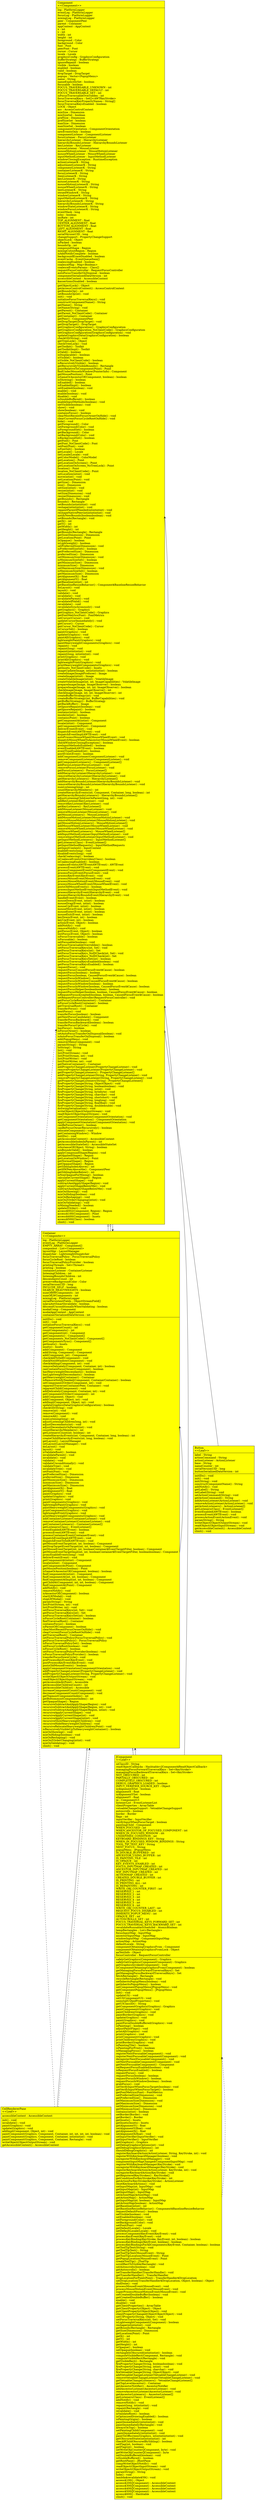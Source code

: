digraph G {

fontname = "Bitstream Vera Sans"
fontsize = 8
rankdir=BT

node [shape = "record" color = "#000000" fillcolor = "#ffff00" style="filled"]
ClassTContainer [label = "{Container\l\<\<Composite\>\>\l|log : PlatformLogger\leventLog : PlatformLogger\lEMPTY_ARRAY : Component[]\lcomponent : List\<Component\>\llayoutMgr : LayoutManager\ldispatcher : LightweightDispatcher\lfocusTraversalPolicy : FocusTraversalPolicy\lfocusCycleRoot : boolean\lfocusTraversalPolicyProvider : boolean\lprintingThreads : Set\<Thread\>\lprinting : boolean\lcontainerListener : ContainerListener\llisteningChildren : int\llisteningBoundsChildren : int\ldescendantsCount : int\lpreserveBackgroundColor : Color\lserialVersionUID : long\lINCLUDE_SELF : boolean\lSEARCH_HEAVYWEIGHTS : boolean\lnumOfHWComponents : int\lnumOfLWComponents : int\lmixingLog : PlatformLogger\lserialPersistentFields : ObjectStreamField[]\lisJavaAwtSmartInvalidate : boolean\ldescendUnconditionallyWhenValidating : boolean\lmodalComp : Component\lmodalAppContext : AppContext\lcontainerSerializedDataVersion : int\l|initIDs() : void\linit() : void\linitializeFocusTraversalKeys() : void\lgetComponentCount() : int\lcountComponents() : int\lgetComponent(int) : Component\lgetComponents() : Component[]\lgetComponents_NoClientCode() : Component[]\lgetComponentsSync() : Component[]\lgetInsets() : Insets\linsets() : Insets\ladd(Component) : Component\ladd(String, Component) : Component\ladd(Component, int) : Component\lcheckAddToSelf(Component) : void\lcheckNotAWindow(Component) : void\lcheckAdding(Component, int) : void\lremoveDelicately(Component, Container, int) : boolean\lcanContainFocusOwner(Component) : boolean\lhasHeavyweightDescendants() : boolean\lhasLightweightDescendants() : boolean\lgetHeavyweightContainer() : Container\lisRemoveNotifyNeeded(Component, ContainerContainer) : boolean\lsetComponentZOrder(Component, int) : void\lreparentTraverse(ContainerPeer, Container) : void\lreparentChild(Component) : void\laddDelicately(Component, Container, int) : void\lgetComponentZOrder(Component) : int\ladd(Component, Object) : void\ladd(Component, Object, int) : void\laddImpl(Component, Object, int) : void\lupdateGraphicsData(GraphicsConfiguration) : boolean\lcheckGD(String) : void\lremove(int) : void\lremove(Component) : void\lremoveAll() : void\lnumListening(long) : int\ladjustListeningChildren(long, int) : void\ladjustDescendants(int) : void\ladjustDecendantsOnParent(int) : void\lcountHierarchyMembers() : int\lgetListenersCount(int, boolean) : int\lcreateHierarchyEvents(int, Component, Container, long, boolean) : int\lcreateChildHierarchyEvents(int, long, boolean) : void\lgetLayout() : LayoutManager\lsetLayout(LayoutManager) : void\ldoLayout() : void\llayout() : void\lisValidateRoot() : boolean\linvalidateParent() : void\linvalidate() : void\lvalidate() : void\lvalidateUnconditionally() : void\lvalidateTree() : void\linvalidateTree() : void\lsetFont(Font) : void\lgetPreferredSize() : Dimension\lpreferredSize() : Dimension\lgetMinimumSize() : Dimension\lminimumSize() : Dimension\lgetMaximumSize() : Dimension\lgetAlignmentX() : float\lgetAlignmentY() : float\lpaint(Graphics) : void\lupdate(Graphics) : void\lprint(Graphics) : void\lpaintComponents(Graphics) : void\llightweightPaint(Graphics) : void\lpaintHeavyweightComponents(Graphics) : void\lprintComponents(Graphics) : void\llightweightPrint(Graphics) : void\lprintHeavyweightComponents(Graphics) : void\laddContainerListener(ContainerListener) : void\lremoveContainerListener(ContainerListener) : void\lgetContainerListeners() : ContainerListener[]\lgetListeners(Class) : EventListener[]\leventEnabled(AWTEvent) : boolean\lprocessEvent(AWTEvent) : void\lprocessContainerEvent(ContainerEvent) : void\ldispatchEventImpl(AWTEvent) : void\ldispatchEventToSelf(AWTEvent) : void\lgetMouseEventTarget(int, int, boolean) : Component\lgetDropTargetEventTarget(int, int, boolean) : Component\lgetMouseEventTarget(int, int, booleanContainer$EventTargetFilter, boolean) : Component\lgetMouseEventTargetImpl(int, int, booleanContainer$EventTargetFilter, booleanboolean) : Component\lproxyEnableEvents(long) : void\ldeliverEvent(Event) : void\lgetComponentAt(intint) : Component\llocate(intint) : Component\lgetComponentAt(Point) : Component\lgetMousePosition(boolean) : Point\lisSameOrAncestorOf(Component, boolean) : boolean\lfindComponentAt(intint) : Component\lfindComponentAt(int, int, boolean) : Component\lfindComponentAtImpl(int, int, boolean) : Component\lgetChildAt(Component, int, int, boolean) : Component\lfindComponentAt(Point) : Component\laddNotify() : void\lremoveNotify() : void\lisAncestorOf(Component) : boolean\lstartLWModal() : void\lstopLWModal() : void\lparamString() : String\llist(PrintStream, int) : void\llist(PrintWriter, int) : void\lsetFocusTraversalKeys(int, Set) : void\lgetFocusTraversalKeys(int) : Set\lareFocusTraversalKeysSet(int) : boolean\lisFocusCycleRoot(Container) : boolean\lfindTraversalRoot() : Container\lcontainsFocus() : boolean\lisParentOf(Component) : boolean\lclearMostRecentFocusOwnerOnHide() : void\lclearCurrentFocusCycleRootOnHide() : void\lgetTraversalRoot() : Container\lsetFocusTraversalPolicy(FocusTraversalPolicy) : void\lgetFocusTraversalPolicy() : FocusTraversalPolicy\lisFocusTraversalPolicySet() : boolean\lsetFocusCycleRoot(boolean) : void\lisFocusCycleRoot() : boolean\lsetFocusTraversalPolicyProvider(boolean) : void\lisFocusTraversalPolicyProvider() : boolean\ltransferFocusDownCycle() : void\lpreProcessKeyEvent(KeyEvent) : void\lpostProcessKeyEvent(KeyEvent) : void\lpostsOldMouseEvents() : boolean\lapplyComponentOrientation(ComponentOrientation) : void\laddPropertyChangeListener(PropertyChangeListener) : void\laddPropertyChangeListener(String, PropertyChangeListener) : void\lwriteObject(ObjectOutputStream) : void\lreadObject(ObjectInputStream) : void\lgetAccessibleAt(Point) : Accessible\lgetAccessibleChildrenCount() : int\lgetAccessibleChild(int) : Accessible\lincreaseComponentCount(Component) : void\ldecreaseComponentCount(Component) : void\lgetTopmostComponentIndex() : int\lgetBottommostComponentIndex() : int\lgetOpaqueShape() : Region\lrecursiveSubtractAndApplyShape(Region) : void\lrecursiveSubtractAndApplyShape(Region, int) : void\lrecursiveSubtractAndApplyShape(Region, intint) : void\lrecursiveApplyCurrentShape() : void\lrecursiveApplyCurrentShape(int) : void\lrecursiveApplyCurrentShape(intint) : void\lrecursiveShowHeavyweightChildren() : void\lrecursiveHideHeavyweightChildren() : void\lrecursiveRelocateHeavyweightChildren(Point) : void\lisRecursivelyVisibleUpToHeavyweightContainer() : boolean\lmixOnShowing() : void\lmixOnHiding(boolean) : void\lmixOnReshaping() : void\lmixOnZOrderChanging(intint) : void\lmixOnValidating() : void\lclinit() : void\l}"]
node [shape = "record" color = "#000000" fillcolor = "#ffff00" style="filled"]
ClassTComponent [label = "{Component\l\<\<Component\>\>\l|log : PlatformLogger\leventLog : PlatformLogger\lfocusLog : PlatformLogger\lmixingLog : PlatformLogger\lpeer : ComponentPeer\lparent : Container\lappContext : AppContext\lx : int\ly : int\lwidth : int\lheight : int\lforeground : Color\lbackground : Color\lfont : Font\lpeerFont : Font\lcursor : Cursor\llocale : Locale\lgraphicsConfig : GraphicsConfiguration\lbufferStrategy : BufferStrategy\lignoreRepaint : boolean\lvisible : boolean\lenabled : boolean\lvalid : boolean\ldropTarget : DropTarget\lpopups : Vector\<PopupMenu\>\lname : String\lnameExplicitlySet : boolean\lfocusable : boolean\lFOCUS_TRAVERSABLE_UNKNOWN : int\lFOCUS_TRAVERSABLE_DEFAULT : int\lFOCUS_TRAVERSABLE_SET : int\lisFocusTraversableOverridden : int\lfocusTraversalKeys : Set[]\<AWTKeyStroke\>\lfocusTraversalKeyPropertyNames : String[]\lfocusTraversalKeysEnabled : boolean\lLOCK : Object\lacc : AccessControlContext\lminSize : Dimension\lminSizeSet : boolean\lprefSize : Dimension\lprefSizeSet : boolean\lmaxSize : Dimension\lmaxSizeSet : boolean\lcomponentOrientation : ComponentOrientation\lnewEventsOnly : boolean\lcomponentListener : ComponentListener\lfocusListener : FocusListener\lhierarchyListener : HierarchyListener\lhierarchyBoundsListener : HierarchyBoundsListener\lkeyListener : KeyListener\lmouseListener : MouseListener\lmouseMotionListener : MouseMotionListener\lmouseWheelListener : MouseWheelListener\linputMethodListener : InputMethodListener\lwindowClosingException : RuntimeException\lactionListenerK : String\ladjustmentListenerK : String\lcomponentListenerK : String\lcontainerListenerK : String\lfocusListenerK : String\litemListenerK : String\lkeyListenerK : String\lmouseListenerK : String\lmouseMotionListenerK : String\lmouseWheelListenerK : String\ltextListenerK : String\lownedWindowK : String\lwindowListenerK : String\linputMethodListenerK : String\lhierarchyListenerK : String\lhierarchyBoundsListenerK : String\lwindowStateListenerK : String\lwindowFocusListenerK : String\leventMask : long\lisInc : boolean\lincRate : int\lTOP_ALIGNMENT : float\lCENTER_ALIGNMENT : float\lBOTTOM_ALIGNMENT : float\lLEFT_ALIGNMENT : float\lRIGHT_ALIGNMENT : float\lserialVersionUID : long\lchangeSupport : PropertyChangeSupport\lobjectLock : Object\lisPacked : boolean\lboundsOp : int\lcompoundShape : Region\lmixingCutoutRegion : Region\lisAddNotifyComplete : boolean\lbackgroundEraseDisabled : boolean\leventCache : EventQueueItem[]\lcoalescingEnabled : boolean\lcoalesceMap : Map\<Boolean\>\lcoalesceEventsParams : Class[]\lrequestFocusController : RequestFocusController\lautoFocusTransferOnDisposal : boolean\lcomponentSerializedDataVersion : int\laccessibleContext : AccessibleContext\l$assertionsDisabled : boolean\l|getObjectLock() : Object\lgetAccessControlContext() : AccessControlContext\lgetBoundsOp() : int\lsetBoundsOp(int) : void\linit() : void\linitializeFocusTraversalKeys() : void\lconstructComponentName() : String\lgetName() : String\lsetName(String) : void\lgetParent() : Container\lgetParent_NoClientCode() : Container\lgetContainer() : Container\lgetPeer() : ComponentPeer\lsetDropTarget(DropTarget) : void\lgetDropTarget() : DropTarget\lgetGraphicsConfiguration() : GraphicsConfiguration\lgetGraphicsConfiguration_NoClientCode() : GraphicsConfiguration\lsetGraphicsConfiguration(GraphicsConfiguration) : void\lupdateGraphicsData(GraphicsConfiguration) : boolean\lcheckGD(String) : void\lgetTreeLock() : Object\lcheckTreeLock() : void\lgetToolkit() : Toolkit\lgetToolkitImpl() : Toolkit\lisValid() : boolean\lisDisplayable() : boolean\lisVisible() : boolean\lisVisible_NoClientCode() : boolean\lisRecursivelyVisible() : boolean\lgetRecursivelyVisibleBounds() : Rectangle\lpointRelativeToComponent(Point) : Point\lfindUnderMouseInWindow(PointerInfo) : Component\lgetMousePosition() : Point\lisSameOrAncestorOf(Component, boolean) : boolean\lisShowing() : boolean\lisEnabled() : boolean\lisEnabledImpl() : boolean\lsetEnabled(boolean) : void\lenable() : void\lenable(boolean) : void\ldisable() : void\lisDoubleBuffered() : boolean\lenableInputMethods(boolean) : void\lsetVisible(boolean) : void\lshow() : void\lshow(boolean) : void\lcontainsFocus() : boolean\lclearMostRecentFocusOwnerOnHide() : void\lclearCurrentFocusCycleRootOnHide() : void\lhide() : void\lgetForeground() : Color\lsetForeground(Color) : void\lisForegroundSet() : boolean\lgetBackground() : Color\lsetBackground(Color) : void\lisBackgroundSet() : boolean\lgetFont() : Font\lgetFont_NoClientCode() : Font\lsetFont(Font) : void\lisFontSet() : boolean\lgetLocale() : Locale\lsetLocale(Locale) : void\lgetColorModel() : ColorModel\lgetLocation() : Point\lgetLocationOnScreen() : Point\lgetLocationOnScreen_NoTreeLock() : Point\llocation() : Point\llocation_NoClientCode() : Point\lsetLocation(intint) : void\lmove(intint) : void\lsetLocation(Point) : void\lgetSize() : Dimension\lsize() : Dimension\lsetSize(intint) : void\lresize(intint) : void\lsetSize(Dimension) : void\lresize(Dimension) : void\lgetBounds() : Rectangle\lbounds() : Rectangle\lsetBounds(intintintint) : void\lreshape(intintintint) : void\lrepaintParentIfNeeded(intintintint) : void\lreshapeNativePeer(intintintintint) : void\lnotifyNewBounds(booleanboolean) : void\lsetBounds(Rectangle) : void\lgetX() : int\lgetY() : int\lgetWidth() : int\lgetHeight() : int\lgetBounds(Rectangle) : Rectangle\lgetSize(Dimension) : Dimension\lgetLocation(Point) : Point\lisOpaque() : boolean\lisLightweight() : boolean\lsetPreferredSize(Dimension) : void\lisPreferredSizeSet() : boolean\lgetPreferredSize() : Dimension\lpreferredSize() : Dimension\lsetMinimumSize(Dimension) : void\lisMinimumSizeSet() : boolean\lgetMinimumSize() : Dimension\lminimumSize() : Dimension\lsetMaximumSize(Dimension) : void\lisMaximumSizeSet() : boolean\lgetMaximumSize() : Dimension\lgetAlignmentX() : float\lgetAlignmentY() : float\lgetBaseline(intint) : int\lgetBaselineResizeBehavior() : Component$BaselineResizeBehavior\ldoLayout() : void\llayout() : void\lvalidate() : void\linvalidate() : void\linvalidateParent() : void\linvalidateIfValid() : void\lrevalidate() : void\lrevalidateSynchronously() : void\lgetGraphics() : Graphics\lgetGraphics_NoClientCode() : Graphics\lgetFontMetrics(Font) : FontMetrics\lsetCursor(Cursor) : void\lupdateCursorImmediately() : void\lgetCursor() : Cursor\lgetCursor_NoClientCode() : Cursor\lisCursorSet() : boolean\lpaint(Graphics) : void\lupdate(Graphics) : void\lpaintAll(Graphics) : void\llightweightPaint(Graphics) : void\lpaintHeavyweightComponents(Graphics) : void\lrepaint() : void\lrepaint(long) : void\lrepaint(intintintint) : void\lrepaint(long, intintintint) : void\lprint(Graphics) : void\lprintAll(Graphics) : void\llightweightPrint(Graphics) : void\lprintHeavyweightComponents(Graphics) : void\lgetInsets_NoClientCode() : Insets\limageUpdate(Image, intintintintint) : boolean\lcreateImage(ImageProducer) : Image\lcreateImage(intint) : Image\lcreateVolatileImage(intint) : VolatileImage\lcreateVolatileImage(int, int, ImageCapabilities) : VolatileImage\lprepareImage(Image, ImageObserver) : boolean\lprepareImage(Image, int, int, ImageObserver) : boolean\lcheckImage(Image, ImageObserver) : int\lcheckImage(Image, int, int, ImageObserver) : int\lcreateBufferStrategy(int) : void\lcreateBufferStrategy(int, BufferCapabilities) : void\lgetBufferStrategy() : BufferStrategy\lgetBackBuffer() : Image\lsetIgnoreRepaint(boolean) : void\lgetIgnoreRepaint() : boolean\lcontains(intint) : boolean\linside(intint) : boolean\lcontains(Point) : boolean\lgetComponentAt(intint) : Component\llocate(intint) : Component\lgetComponentAt(Point) : Component\ldeliverEvent(Event) : void\ldispatchEvent(AWTEvent) : void\ldispatchEventImpl(AWTEvent) : void\lautoProcessMouseWheel(MouseWheelEvent) : void\ldispatchMouseWheelToAncestor(MouseWheelEvent) : boolean\lcheckWindowClosingException() : boolean\lareInputMethodsEnabled() : boolean\leventEnabled(AWTEvent) : boolean\leventTypeEnabled(int) : boolean\lpostEvent(Event) : boolean\laddComponentListener(ComponentListener) : void\lremoveComponentListener(ComponentListener) : void\lgetComponentListeners() : ComponentListener[]\laddFocusListener(FocusListener) : void\lremoveFocusListener(FocusListener) : void\lgetFocusListeners() : FocusListener[]\laddHierarchyListener(HierarchyListener) : void\lremoveHierarchyListener(HierarchyListener) : void\lgetHierarchyListeners() : HierarchyListener[]\laddHierarchyBoundsListener(HierarchyBoundsListener) : void\lremoveHierarchyBoundsListener(HierarchyBoundsListener) : void\lnumListening(long) : int\lcountHierarchyMembers() : int\lcreateHierarchyEvents(int, Component, Container, long, boolean) : int\lgetHierarchyBoundsListeners() : HierarchyBoundsListener[]\ladjustListeningChildrenOnParent(long, int) : void\laddKeyListener(KeyListener) : void\lremoveKeyListener(KeyListener) : void\lgetKeyListeners() : KeyListener[]\laddMouseListener(MouseListener) : void\lremoveMouseListener(MouseListener) : void\lgetMouseListeners() : MouseListener[]\laddMouseMotionListener(MouseMotionListener) : void\lremoveMouseMotionListener(MouseMotionListener) : void\lgetMouseMotionListeners() : MouseMotionListener[]\laddMouseWheelListener(MouseWheelListener) : void\lremoveMouseWheelListener(MouseWheelListener) : void\lgetMouseWheelListeners() : MouseWheelListener[]\laddInputMethodListener(InputMethodListener) : void\lremoveInputMethodListener(InputMethodListener) : void\lgetInputMethodListeners() : InputMethodListener[]\lgetListeners(Class) : EventListener[]\lgetInputMethodRequests() : InputMethodRequests\lgetInputContext() : InputContext\lenableEvents(long) : void\ldisableEvents(long) : void\lcheckCoalescing() : boolean\lisCoalesceEventsOverriden(Class) : boolean\lisCoalescingEnabled() : boolean\lcoalesceEvents(AWTEventAWTEvent) : AWTEvent\lprocessEvent(AWTEvent) : void\lprocessComponentEvent(ComponentEvent) : void\lprocessFocusEvent(FocusEvent) : void\lprocessKeyEvent(KeyEvent) : void\lprocessMouseEvent(MouseEvent) : void\lprocessMouseMotionEvent(MouseEvent) : void\lprocessMouseWheelEvent(MouseWheelEvent) : void\lpostsOldMouseEvents() : boolean\lprocessInputMethodEvent(InputMethodEvent) : void\lprocessHierarchyEvent(HierarchyEvent) : void\lprocessHierarchyBoundsEvent(HierarchyEvent) : void\lhandleEvent(Event) : boolean\lmouseDown(Event, intint) : boolean\lmouseDrag(Event, intint) : boolean\lmouseUp(Event, intint) : boolean\lmouseMove(Event, intint) : boolean\lmouseEnter(Event, intint) : boolean\lmouseExit(Event, intint) : boolean\lkeyDown(Event, int) : boolean\lkeyUp(Event, int) : boolean\laction(Event, Object) : boolean\laddNotify() : void\lremoveNotify() : void\lgotFocus(Event, Object) : boolean\llostFocus(Event, Object) : boolean\lisFocusTraversable() : boolean\lisFocusable() : boolean\lsetFocusable(boolean) : void\lisFocusTraversableOverridden() : boolean\lsetFocusTraversalKeys(int, Set) : void\lgetFocusTraversalKeys(int) : Set\lsetFocusTraversalKeys_NoIDCheck(int, Set) : void\lgetFocusTraversalKeys_NoIDCheck(int) : Set\lareFocusTraversalKeysSet(int) : boolean\lsetFocusTraversalKeysEnabled(boolean) : void\lgetFocusTraversalKeysEnabled() : boolean\lrequestFocus() : void\lrequestFocus(CausedFocusEvent$Cause) : boolean\lrequestFocus(boolean) : boolean\lrequestFocus(boolean, CausedFocusEvent$Cause) : boolean\lrequestFocusInWindow() : boolean\lrequestFocusInWindow(CausedFocusEvent$Cause) : boolean\lrequestFocusInWindow(boolean) : boolean\lrequestFocusInWindow(boolean, CausedFocusEvent$Cause) : boolean\lrequestFocusHelper(booleanboolean) : boolean\lrequestFocusHelper(boolean, boolean, CausedFocusEvent$Cause) : boolean\lisRequestFocusAccepted(boolean, boolean, CausedFocusEvent$Cause) : boolean\lsetRequestFocusController(RequestFocusController) : void\lgetFocusCycleRootAncestor() : Container\lisFocusCycleRoot(Container) : boolean\lgetTraversalRoot() : Container\ltransferFocus() : void\lnextFocus() : void\ltransferFocus(boolean) : boolean\lgetNextFocusCandidate() : Component\ltransferFocusBackward() : void\ltransferFocusBackward(boolean) : boolean\ltransferFocusUpCycle() : void\lhasFocus() : boolean\lisFocusOwner() : boolean\lsetAutoFocusTransferOnDisposal(boolean) : void\lisAutoFocusTransferOnDisposal() : boolean\ladd(PopupMenu) : void\lremove(MenuComponent) : void\lparamString() : String\ltoString() : String\llist() : void\llist(PrintStream) : void\llist(PrintStream, int) : void\llist(PrintWriter) : void\llist(PrintWriter, int) : void\lgetNativeContainer() : Container\laddPropertyChangeListener(PropertyChangeListener) : void\lremovePropertyChangeListener(PropertyChangeListener) : void\lgetPropertyChangeListeners() : PropertyChangeListener[]\laddPropertyChangeListener(String, PropertyChangeListener) : void\lremovePropertyChangeListener(String, PropertyChangeListener) : void\lgetPropertyChangeListeners(String) : PropertyChangeListener[]\lfirePropertyChange(String, ObjectObject) : void\lfirePropertyChange(String, booleanboolean) : void\lfirePropertyChange(String, intint) : void\lfirePropertyChange(String, bytebyte) : void\lfirePropertyChange(String, charchar) : void\lfirePropertyChange(String, shortshort) : void\lfirePropertyChange(String, longlong) : void\lfirePropertyChange(String, floatfloat) : void\lfirePropertyChange(String, doubledouble) : void\ldoSwingSerialization() : void\lwriteObject(ObjectOutputStream) : void\lreadObject(ObjectInputStream) : void\lsetComponentOrientation(ComponentOrientation) : void\lgetComponentOrientation() : ComponentOrientation\lapplyComponentOrientation(ComponentOrientation) : void\lcanBeFocusOwner() : boolean\lcanBeFocusOwnerRecursively() : boolean\lrelocateComponent() : void\lgetContainingWindow() : Window\linitIDs() : void\lgetAccessibleContext() : AccessibleContext\lgetAccessibleIndexInParent() : int\lgetAccessibleStateSet() : AccessibleStateSet\lisInstanceOf(Object, String) : boolean\lareBoundsValid() : boolean\lapplyCompoundShape(Region) : void\lgetAppliedShape() : Region\lgetLocationOnWindow() : Point\lgetNormalShape() : Region\lgetOpaqueShape() : Region\lgetSiblingIndexAbove() : int\lgetHWPeerAboveMe() : ComponentPeer\lgetSiblingIndexBelow() : int\lisNonOpaqueForMixing() : boolean\lcalculateCurrentShape() : Region\lapplyCurrentShape() : void\lsubtractAndApplyShape(Region) : void\lapplyCurrentShapeBelowMe() : void\lsubtractAndApplyShapeBelowMe() : void\lmixOnShowing() : void\lmixOnHiding(boolean) : void\lmixOnReshaping() : void\lmixOnZOrderChanging(intint) : void\lmixOnValidating() : void\lisMixingNeeded() : boolean\lupdateZOrder() : void\laccess$002(Component, Region) : Region\laccess$100(Component) : Point\laccess$400(Component) : Insets\laccess$500(Class) : boolean\lclinit() : void\l}"]
node [shape = "record" color = "#000000" fillcolor = "#ffff00" style="filled"]
ClassTCellRendererPane [label = "{CellRendererPane\l\<\<Leaf\>\>\l|accessibleContext : AccessibleContext\l|init() : void\linvalidate() : void\lpaint(Graphics) : void\lupdate(Graphics) : void\laddImpl(Component, Object, int) : void\lpaintComponent(Graphics, Component, Container, int, int, int, int, boolean) : void\lpaintComponent(Graphics, Component, Container, intintintint) : void\lpaintComponent(Graphics, Component, Container, Rectangle) : void\lwriteObject(ObjectOutputStream) : void\lgetAccessibleContext() : AccessibleContext\l}"]
node [shape = "record" color = "#000000" fillcolor = "#ffff00" style="filled"]
ClassTJComponent [label = "{JComponent\l\<\<Leaf\>\>\l|uiClassID : String\lreadObjectCallbacks : Hashtable\<JComponent$ReadObjectCallback\>\lmanagingFocusForwardTraversalKeys : Set\<KeyStroke\>\lmanagingFocusBackwardTraversalKeys : Set\<KeyStroke\>\lNOT_OBSCURED : int\lPARTIALLY_OBSCURED : int\lCOMPLETELY_OBSCURED : int\lDEBUG_GRAPHICS_LOADED : boolean\lINPUT_VERIFIER_SOURCE_KEY : Object\lisAlignmentXSet : boolean\lalignmentX : float\lisAlignmentYSet : boolean\lalignmentY : float\lui : ComponentUI\llistenerList : EventListenerList\lclientProperties : ArrayTable\lvetoableChangeSupport : VetoableChangeSupport\lautoscrolls : boolean\lborder : Border\lflags : int\linputVerifier : InputVerifier\lverifyInputWhenFocusTarget : boolean\lpaintingChild : Component\lWHEN_FOCUSED : int\lWHEN_ANCESTOR_OF_FOCUSED_COMPONENT : int\lWHEN_IN_FOCUSED_WINDOW : int\lUNDEFINED_CONDITION : int\lKEYBOARD_BINDINGS_KEY : String\lWHEN_IN_FOCUSED_WINDOW_BINDINGS : String\lTOOL_TIP_TEXT_KEY : String\lNEXT_FOCUS : String\lpopupMenu : JPopupMenu\lIS_DOUBLE_BUFFERED : int\lANCESTOR_USING_BUFFER : int\lIS_PAINTING_TILE : int\lIS_OPAQUE : int\lKEY_EVENTS_ENABLED : int\lFOCUS_INPUTMAP_CREATED : int\lANCESTOR_INPUTMAP_CREATED : int\lWIF_INPUTMAP_CREATED : int\lACTIONMAP_CREATED : int\lCREATED_DOUBLE_BUFFER : int\lIS_PRINTING : int\lIS_PRINTING_ALL : int\lIS_REPAINTING : int\lWRITE_OBJ_COUNTER_FIRST : int\lRESERVED_1 : int\lRESERVED_2 : int\lRESERVED_3 : int\lRESERVED_4 : int\lRESERVED_5 : int\lRESERVED_6 : int\lWRITE_OBJ_COUNTER_LAST : int\lREQUEST_FOCUS_DISABLED : int\lINHERITS_POPUP_MENU : int\lOPAQUE_SET : int\lAUTOSCROLLS_SET : int\lFOCUS_TRAVERSAL_KEYS_FORWARD_SET : int\lFOCUS_TRAVERSAL_KEYS_BACKWARD_SET : int\lrevalidateRunnableScheduled : AtomicBoolean\ltempRectangles : List\<Rectangle\>\lfocusInputMap : InputMap\lancestorInputMap : InputMap\lwindowInputMap : ComponentInputMap\lactionMap : ActionMap\ldefaultLocale : String\lcomponentObtainingGraphicsFrom : Component\lcomponentObtainingGraphicsFromLock : Object\laaTextInfo : Object\lfocusController : RequestFocusController\l|safelyGetGraphics(Component) : Graphics\lsafelyGetGraphics(ComponentComponent) : Graphics\lgetGraphicsInvoked(Component) : void\lisComponentObtainingGraphicsFrom(Component) : boolean\lgetManagingFocusForwardTraversalKeys() : Set\lgetManagingFocusBackwardTraversalKeys() : Set\lfetchRectangle() : Rectangle\lrecycleRectangle(Rectangle) : void\lsetInheritsPopupMenu(boolean) : void\lgetInheritsPopupMenu() : boolean\lsetComponentPopupMenu(JPopupMenu) : void\lgetComponentPopupMenu() : JPopupMenu\linit() : void\lupdateUI() : void\lsetUI(ComponentUI) : void\luninstallUIAndProperties() : void\lgetUIClassID() : String\lgetComponentGraphics(Graphics) : Graphics\lpaintComponent(Graphics) : void\lpaintChildren(Graphics) : void\lpaintBorder(Graphics) : void\lupdate(Graphics) : void\lpaint(Graphics) : void\lpaintForceDoubleBuffered(Graphics) : void\lisPainting() : boolean\ladjustPaintFlags() : void\lprintAll(Graphics) : void\lprint(Graphics) : void\lprintComponent(Graphics) : void\lprintChildren(Graphics) : void\lprintBorder(Graphics) : void\lisPaintingTile() : boolean\lisPaintingForPrint() : boolean\lisManagingFocus() : boolean\lregisterNextFocusableComponent() : void\lregisterNextFocusableComponent(Component) : void\lderegisterNextFocusableComponent() : void\lsetNextFocusableComponent(Component) : void\lgetNextFocusableComponent() : Component\lsetRequestFocusEnabled(boolean) : void\lisRequestFocusEnabled() : boolean\lrequestFocus() : void\lrequestFocus(boolean) : boolean\lrequestFocusInWindow() : boolean\lrequestFocusInWindow(boolean) : boolean\lgrabFocus() : void\lsetVerifyInputWhenFocusTarget(boolean) : void\lgetVerifyInputWhenFocusTarget() : boolean\lgetFontMetrics(Font) : FontMetrics\lsetPreferredSize(Dimension) : void\lgetPreferredSize() : Dimension\lsetMaximumSize(Dimension) : void\lgetMaximumSize() : Dimension\lsetMinimumSize(Dimension) : void\lgetMinimumSize() : Dimension\lcontains(intint) : boolean\lsetBorder(Border) : void\lgetBorder() : Border\lgetInsets() : Insets\lgetInsets(Insets) : Insets\lgetAlignmentY() : float\lsetAlignmentY(float) : void\lgetAlignmentX() : float\lsetAlignmentX(float) : void\lsetInputVerifier(InputVerifier) : void\lgetInputVerifier() : InputVerifier\lgetGraphics() : Graphics\lsetDebugGraphicsOptions(int) : void\lgetDebugGraphicsOptions() : int\lshouldDebugGraphics() : int\lregisterKeyboardAction(ActionListener, String, KeyStroke, int) : void\lregisterWithKeyboardManager(boolean) : void\lunregisterWithKeyboardManager() : void\lcomponentInputMapChanged(ComponentInputMap) : void\lregisterWithKeyboardManager(KeyStroke) : void\lunregisterWithKeyboardManager(KeyStroke) : void\lregisterKeyboardAction(ActionListener, KeyStroke, int) : void\lunregisterKeyboardAction(KeyStroke) : void\lgetRegisteredKeyStrokes() : KeyStroke[]\lgetConditionForKeyStroke(KeyStroke) : int\lgetActionForKeyStroke(KeyStroke) : ActionListener\lresetKeyboardActions() : void\lsetInputMap(int, InputMap) : void\lgetInputMap(int) : InputMap\lgetInputMap() : InputMap\lsetActionMap(ActionMap) : void\lgetActionMap() : ActionMap\lgetInputMap(int, boolean) : InputMap\lgetActionMap(boolean) : ActionMap\lgetBaseline(intint) : int\lgetBaselineResizeBehavior() : Component$BaselineResizeBehavior\lrequestDefaultFocus() : boolean\lsetVisible(boolean) : void\lsetEnabled(boolean) : void\lsetForeground(Color) : void\lsetBackground(Color) : void\lsetFont(Font) : void\lgetDefaultLocale() : Locale\lsetDefaultLocale(Locale) : void\lprocessComponentKeyEvent(KeyEvent) : void\lprocessKeyEvent(KeyEvent) : void\lprocessKeyBinding(KeyStroke, KeyEvent, int, boolean) : boolean\lprocessKeyBindings(KeyEvent, boolean) : boolean\lprocessKeyBindingsForAllComponents(KeyEvent, Container, boolean) : boolean\lsetToolTipText(String) : void\lgetToolTipText() : String\lgetToolTipText(MouseEvent) : String\lgetToolTipLocation(MouseEvent) : Point\lgetPopupLocation(MouseEvent) : Point\lcreateToolTip() : JToolTip\lscrollRectToVisible(Rectangle) : void\lsetAutoscrolls(boolean) : void\lgetAutoscrolls() : boolean\lsetTransferHandler(TransferHandler) : void\lgetTransferHandler() : TransferHandler\ldropLocationForPoint(Point) : TransferHandler$DropLocation\lsetDropLocation(TransferHandler$DropLocation, Object, boolean) : Object\ldndDone() : void\lprocessMouseEvent(MouseEvent) : void\lprocessMouseMotionEvent(MouseEvent) : void\lsuperProcessMouseMotionEvent(MouseEvent) : void\lsetCreatedDoubleBuffer(boolean) : void\lgetCreatedDoubleBuffer() : boolean\lenable() : void\ldisable() : void\lgetClientProperties() : ArrayTable\lgetClientProperty(Object) : Object\lputClientProperty(ObjectObject) : void\lclientPropertyChanged(ObjectObjectObject) : void\lsetUIProperty(String, Object) : void\lsetFocusTraversalKeys(int, Set) : void\lisLightweightComponent(Component) : boolean\lreshape(intintintint) : void\lgetBounds(Rectangle) : Rectangle\lgetSize(Dimension) : Dimension\lgetLocation(Point) : Point\lgetX() : int\lgetY() : int\lgetWidth() : int\lgetHeight() : int\lisOpaque() : boolean\lsetOpaque(boolean) : void\lrectangleIsObscured(intintintint) : boolean\lcomputeVisibleRect(Component, Rectangle) : void\lcomputeVisibleRect(Rectangle) : void\lgetVisibleRect() : Rectangle\lfirePropertyChange(String, booleanboolean) : void\lfirePropertyChange(String, intint) : void\lfirePropertyChange(String, charchar) : void\lfireVetoableChange(String, ObjectObject) : void\laddVetoableChangeListener(VetoableChangeListener) : void\lremoveVetoableChangeListener(VetoableChangeListener) : void\lgetVetoableChangeListeners() : VetoableChangeListener[]\lgetTopLevelAncestor() : Container\lgetAncestorNotifier() : AncestorNotifier\laddAncestorListener(AncestorListener) : void\lremoveAncestorListener(AncestorListener) : void\lgetAncestorListeners() : AncestorListener[]\lgetListeners(Class) : EventListener[]\laddNotify() : void\lremoveNotify() : void\lrepaint(long, intintintint) : void\lrepaint(Rectangle) : void\lrevalidate() : void\lisValidateRoot() : boolean\lisOptimizedDrawingEnabled() : boolean\lisPaintingOrigin() : boolean\lpaintImmediately(intintintint) : void\lpaintImmediately(Rectangle) : void\lalwaysOnTop() : boolean\lsetPaintingChild(Component) : void\l_paintImmediately(intintintint) : void\lpaintToOffscreen(Graphics, intintintintintint) : void\lgetObscuredState(intintintintint) : int\lcheckIfChildObscuredBySibling() : boolean\lsetFlag(int, boolean) : void\lgetFlag(int) : boolean\lsetWriteObjCounter(JComponent, byte) : void\lgetWriteObjCounter(JComponent) : byte\lsetDoubleBuffered(boolean) : void\lisDoubleBuffered() : boolean\lgetRootPane() : JRootPane\lcompWriteObjectNotify() : void\lreadObject(ObjectInputStream) : void\lwriteObject(ObjectOutputStream) : void\lparamString() : String\lhide() : void\llambda$revalidate$59() : void\laccess$100() : Object\laccess$200(JComponent) : AccessibleContext\laccess$300(JComponent) : AccessibleContext\laccess$400(JComponent) : AccessibleContext\laccess$500(JComponent) : AccessibleContext\laccess$600() : Hashtable\lclinit() : void\l}"]
node [shape = "record" color = "#000000" fillcolor = "#ffff00" style="filled"]
ClassTButton [label = "{Button\l\<\<Leaf\>\>\l|label : String\lactionCommand : String\lactionListener : ActionListener\lbase : String\lnameCounter : int\lserialVersionUID : long\lbuttonSerializedDataVersion : int\l|initIDs() : void\linit() : void\linit(String) : void\lconstructComponentName() : String\laddNotify() : void\lgetLabel() : String\lsetLabel(String) : void\lsetActionCommand(String) : void\lgetActionCommand() : String\laddActionListener(ActionListener) : void\lremoveActionListener(ActionListener) : void\lgetActionListeners() : ActionListener[]\lgetListeners(Class) : EventListener[]\leventEnabled(AWTEvent) : boolean\lprocessEvent(AWTEvent) : void\lprocessActionEvent(ActionEvent) : void\lparamString() : String\lwriteObject(ObjectOutputStream) : void\lreadObject(ObjectInputStream) : void\lgetAccessibleContext() : AccessibleContext\lclinit() : void\l}"]
edge [arrowhead = "onormal" style = "solid" label = ""]
ClassTContainer -> ClassTComponent
edge [arrowhead = "odiamond" style = "solid" label = ""]
ClassTContainer -> ClassTComponent
edge [arrowhead = "vee" style = "solid" label = ""]
ClassTContainer -> ClassTContainer
edge [arrowhead = "vee" style = "solid" label = ""]
ClassTComponent -> ClassTContainer
edge [arrowhead = "vee" style = "solid" label = ""]
ClassTComponent -> ClassTComponent
edge [arrowhead = "onormal" style = "solid" label = ""]
ClassTCellRendererPane -> ClassTContainer
edge [arrowhead = "vee" style = "dashed" label = ""]
ClassTCellRendererPane -> ClassTComponent
edge [arrowhead = "vee" style = "dashed" label = ""]
ClassTCellRendererPane -> ClassTContainer
edge [arrowhead = "onormal" style = "solid" label = ""]
ClassTJComponent -> ClassTContainer
edge [arrowhead = "vee" style = "solid" label = ""]
ClassTJComponent -> ClassTComponent
edge [arrowhead = "vee" style = "solid" label = ""]
ClassTJComponent -> ClassTContainer
edge [arrowhead = "vee" style = "dashed" label = ""]
ClassTJComponent -> ClassTJComponent
edge [arrowhead = "onormal" style = "solid" label = ""]
ClassTButton -> ClassTComponent
}
